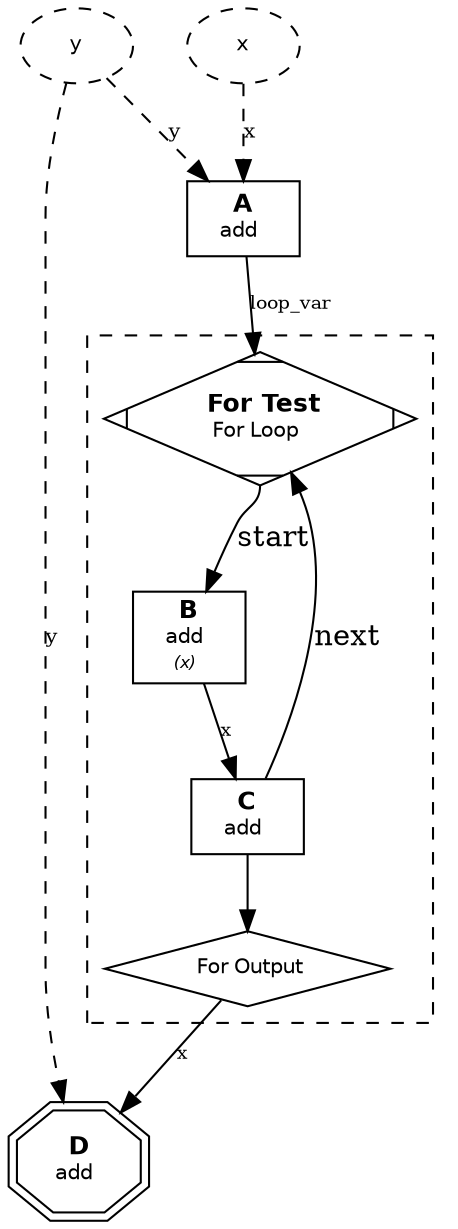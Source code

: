 digraph Pipeline {
  rankdir=TB;
  node [fontsize=12 fontname="Helvetica"];
    "A" [shape=box, label=< <B>A</B> <BR/><FONT POINT-SIZE="10">add</FONT> >];
  subgraph cluster_For_Test {
    style=dashed;
    "For_Test" [shape=Mdiamond, label=< <B>For Test</B><BR/><FONT POINT-SIZE="10">For Loop</FONT> >];
subgraph Pipeline {
  rankdir=TB;
  node [fontsize=12 fontname="Helvetica"];
    "For_Test_L_B" [shape=box, label=< <B>B</B> <BR/><FONT POINT-SIZE="10">add</FONT> <BR/><FONT POINT-SIZE="8"><I>(x)</I></FONT> >];
    "For_Test_L_C" [shape=box, label=< <B>C</B> <BR/><FONT POINT-SIZE="10">add</FONT> >];
  "For_Test_L_B" -> "For_Test_L_C" [label="x", fontsize=9];
}
    "For_Test" -> "For_Test_L_B" [label="start", tailport=s];
    "For_Test_L_C" -> "For_Test" [label="next"];
    "For_Test_output" [shape=diamond, label=< <FONT POINT-SIZE="10"> For Output</FONT> >];
    "For_Test_L_C" -> "For_Test_output";
  }
    "D" [shape=doubleoctagon, label=< <B>D</B> <BR/><FONT POINT-SIZE="10">add</FONT> >];
  { rank=source; "params_x"; }
  "params_x" [shape=ellipse, style=dashed, label=< <FONT POINT-SIZE="10">x</FONT> >];
  "params_x" -> "A" [label="x", fontsize=10, style=dashed];
  { rank=source; "params_y"; }
  "params_y" [shape=ellipse, style=dashed, label=< <FONT POINT-SIZE="10">y</FONT> >];
  "params_y" -> "A" [label="y", fontsize=10, style=dashed];
  "A" -> "For_Test" [label="loop_var", fontsize=9];
  "For_Test_output" -> "D" [label="x", fontsize=9];
  { rank=source; "params_y"; }
  "params_y" [shape=ellipse, style=dashed, label=< <FONT POINT-SIZE="10">y</FONT> >];
  "params_y" -> "D" [label="y", fontsize=10, style=dashed];
}